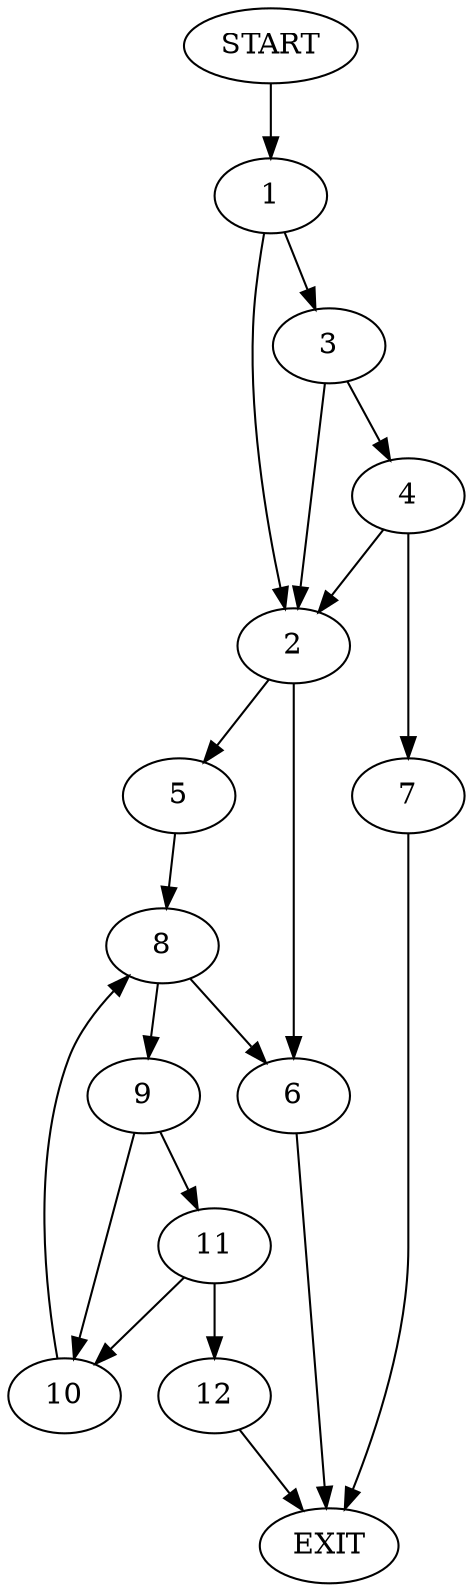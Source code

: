 digraph {
0 [label="START"]
13 [label="EXIT"]
0 -> 1
1 -> 2
1 -> 3
3 -> 2
3 -> 4
2 -> 5
2 -> 6
4 -> 7
4 -> 2
7 -> 13
5 -> 8
6 -> 13
8 -> 9
8 -> 6
9 -> 10
9 -> 11
10 -> 8
11 -> 12
11 -> 10
12 -> 13
}
